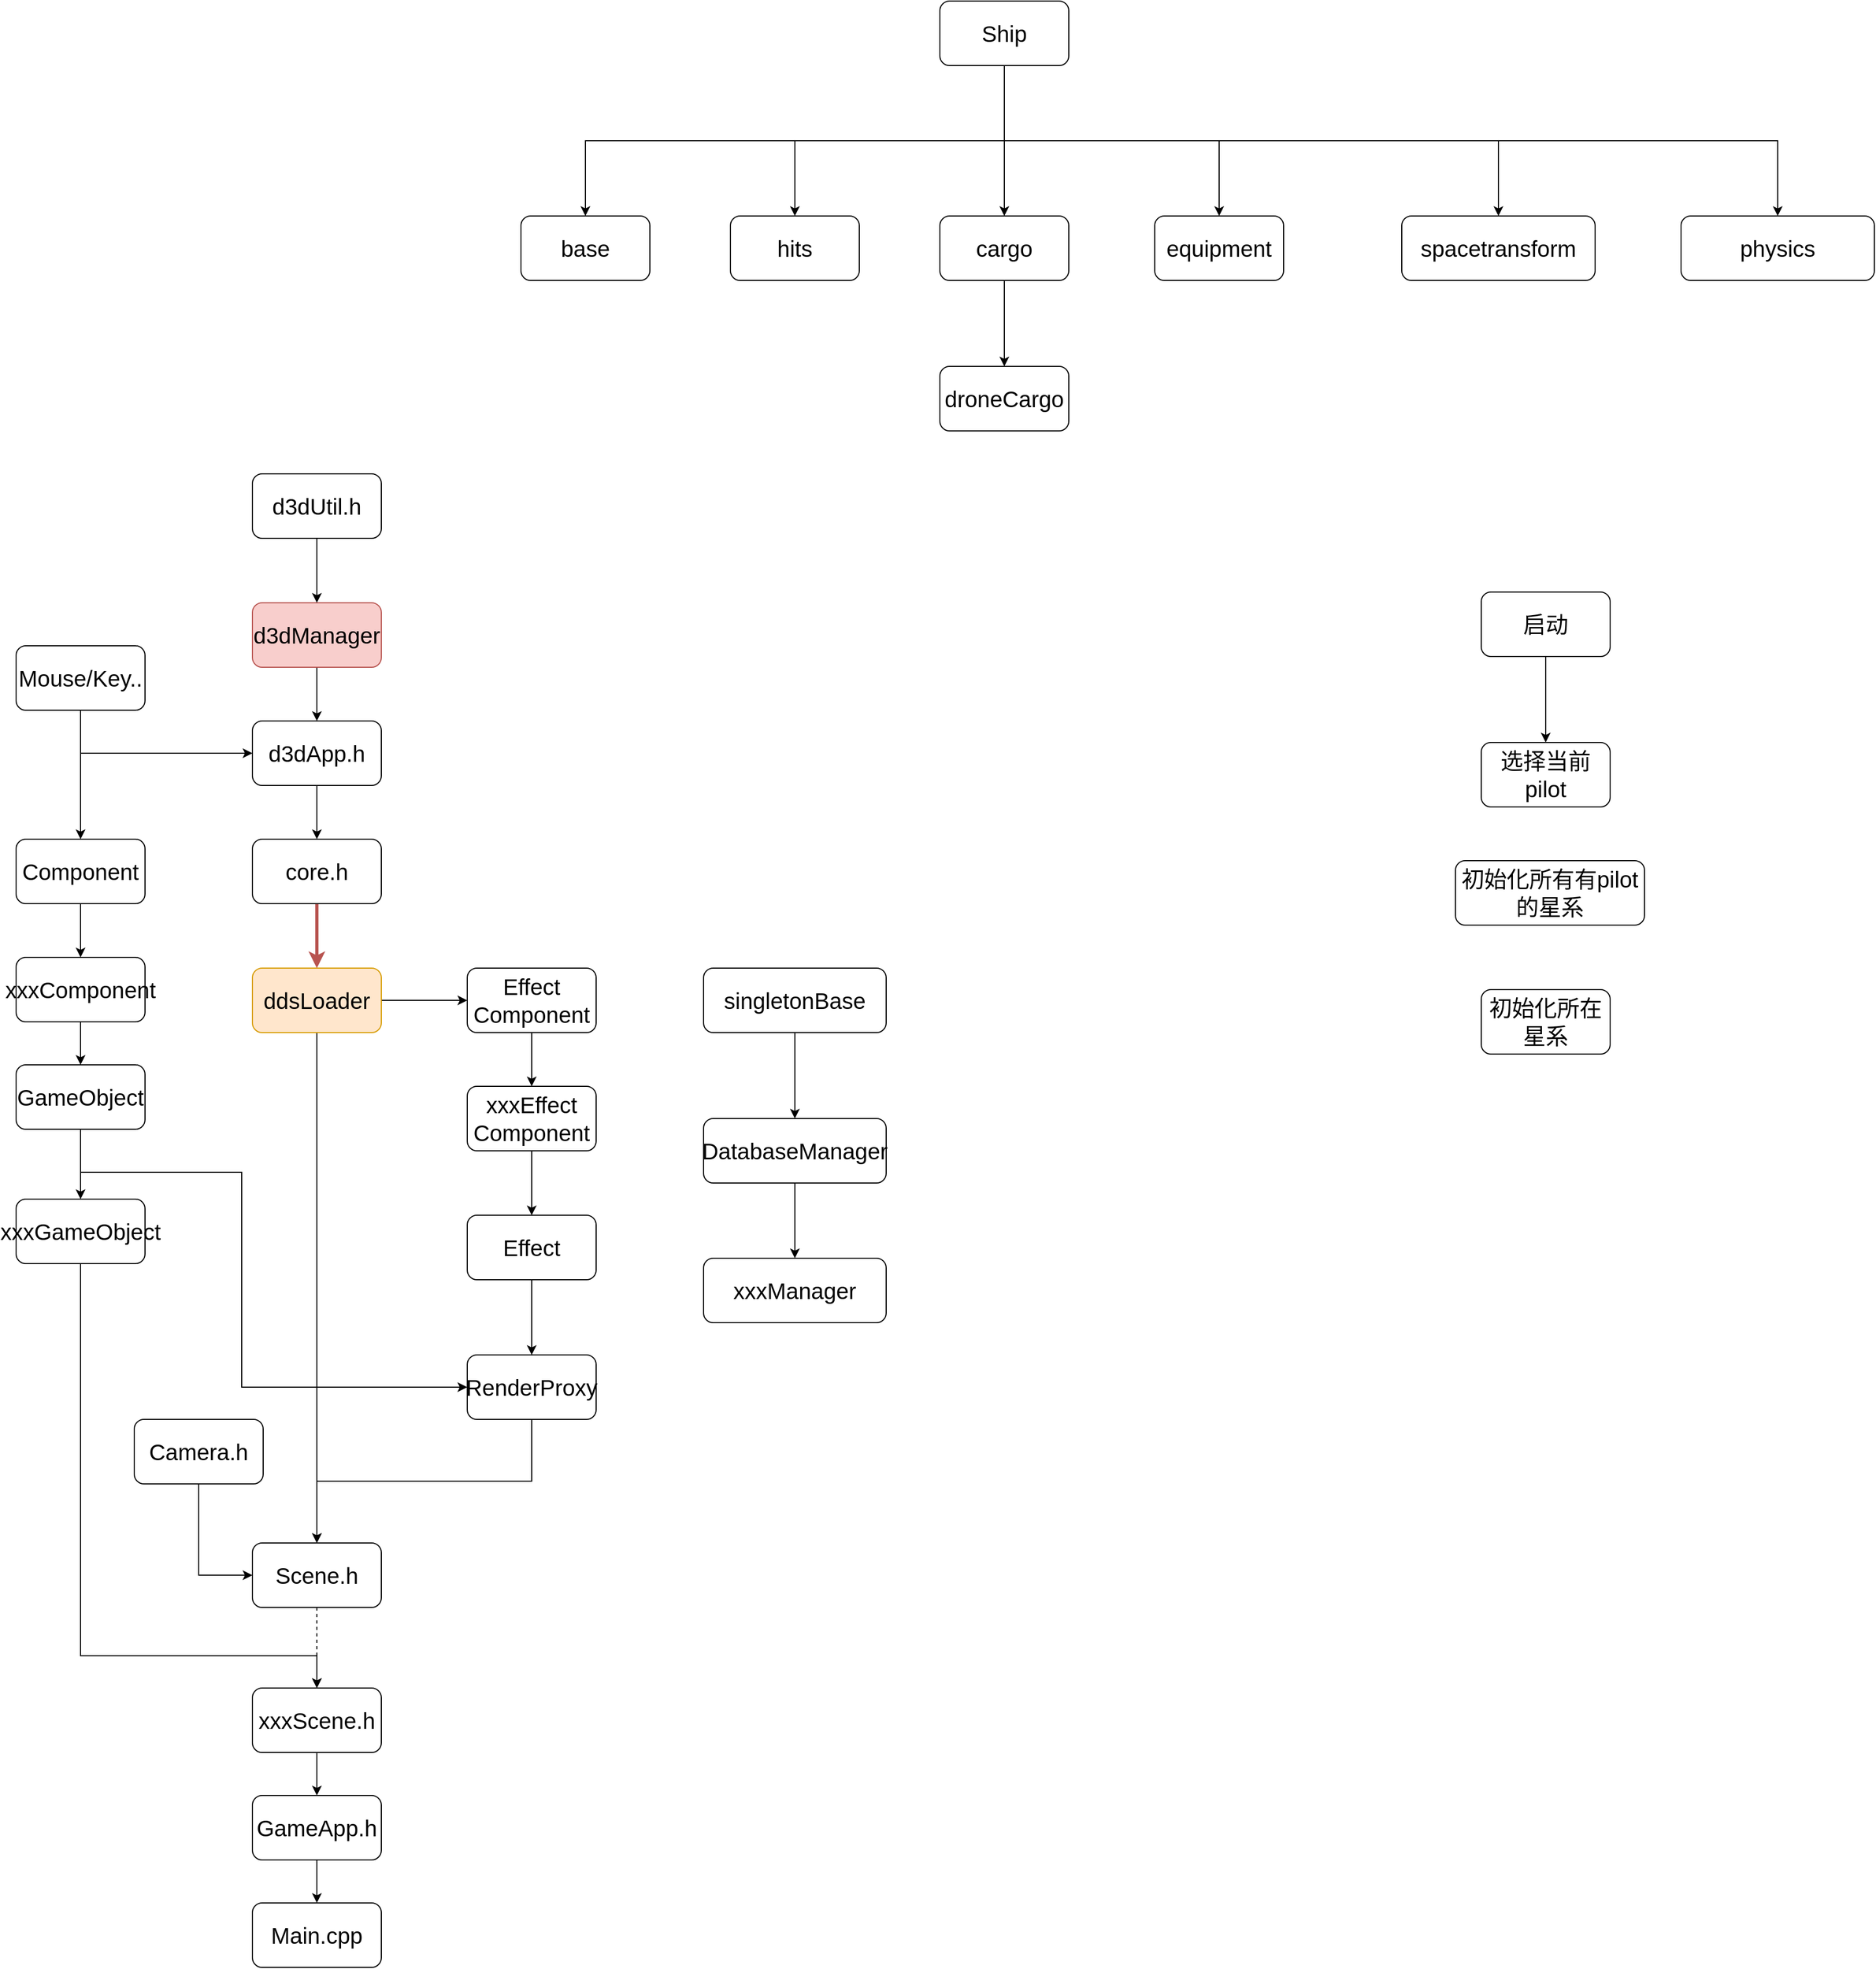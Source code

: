 <mxfile version="15.3.8" type="device"><diagram id="Hw721hgOxFPbkTsfWIz8" name="第 1 页"><mxGraphModel dx="1278" dy="2108" grid="1" gridSize="10" guides="1" tooltips="1" connect="1" arrows="1" fold="1" page="1" pageScale="1" pageWidth="827" pageHeight="1169" math="0" shadow="0"><root><mxCell id="0"/><mxCell id="1" parent="0"/><mxCell id="YnN9txYMTx_A9ZVFnRX4-1" value="&lt;font style=&quot;font-size: 21px&quot;&gt;Main.cpp&lt;/font&gt;" style="rounded=1;whiteSpace=wrap;html=1;" parent="1" vertex="1"><mxGeometry x="390" y="1250" width="120" height="60" as="geometry"/></mxCell><mxCell id="YnN9txYMTx_A9ZVFnRX4-3" style="edgeStyle=orthogonalEdgeStyle;rounded=0;orthogonalLoop=1;jettySize=auto;html=1;exitX=0.5;exitY=1;exitDx=0;exitDy=0;entryX=0.5;entryY=0;entryDx=0;entryDy=0;" parent="1" source="YnN9txYMTx_A9ZVFnRX4-2" target="YnN9txYMTx_A9ZVFnRX4-1" edge="1"><mxGeometry relative="1" as="geometry"/></mxCell><mxCell id="YnN9txYMTx_A9ZVFnRX4-2" value="&lt;font style=&quot;font-size: 21px&quot;&gt;GameApp.h&lt;br&gt;&lt;/font&gt;" style="rounded=1;whiteSpace=wrap;html=1;" parent="1" vertex="1"><mxGeometry x="390" y="1150" width="120" height="60" as="geometry"/></mxCell><mxCell id="YnN9txYMTx_A9ZVFnRX4-25" style="edgeStyle=orthogonalEdgeStyle;rounded=0;orthogonalLoop=1;jettySize=auto;html=1;exitX=0.5;exitY=1;exitDx=0;exitDy=0;entryX=0.5;entryY=0;entryDx=0;entryDy=0;strokeWidth=1;" parent="1" source="YnN9txYMTx_A9ZVFnRX4-5" target="YnN9txYMTx_A9ZVFnRX4-24" edge="1"><mxGeometry relative="1" as="geometry"/></mxCell><mxCell id="YnN9txYMTx_A9ZVFnRX4-5" value="&lt;font style=&quot;font-size: 21px&quot;&gt;d3dApp.h&lt;br&gt;&lt;/font&gt;" style="rounded=1;whiteSpace=wrap;html=1;" parent="1" vertex="1"><mxGeometry x="390" y="150" width="120" height="60" as="geometry"/></mxCell><mxCell id="YnN9txYMTx_A9ZVFnRX4-19" style="edgeStyle=orthogonalEdgeStyle;rounded=0;orthogonalLoop=1;jettySize=auto;html=1;exitX=0.5;exitY=1;exitDx=0;exitDy=0;entryX=0;entryY=0.5;entryDx=0;entryDy=0;strokeWidth=1;" parent="1" source="YnN9txYMTx_A9ZVFnRX4-7" target="YnN9txYMTx_A9ZVFnRX4-9" edge="1"><mxGeometry relative="1" as="geometry"/></mxCell><mxCell id="YnN9txYMTx_A9ZVFnRX4-7" value="&lt;font style=&quot;font-size: 21px&quot;&gt;Camera.h&lt;br&gt;&lt;/font&gt;" style="rounded=1;whiteSpace=wrap;html=1;" parent="1" vertex="1"><mxGeometry x="280" y="800" width="120" height="60" as="geometry"/></mxCell><mxCell id="YnN9txYMTx_A9ZVFnRX4-14" style="edgeStyle=orthogonalEdgeStyle;rounded=0;orthogonalLoop=1;jettySize=auto;html=1;exitX=0.5;exitY=1;exitDx=0;exitDy=0;strokeWidth=1;dashed=1;" parent="1" source="YnN9txYMTx_A9ZVFnRX4-9" target="YnN9txYMTx_A9ZVFnRX4-13" edge="1"><mxGeometry relative="1" as="geometry"/></mxCell><mxCell id="YnN9txYMTx_A9ZVFnRX4-9" value="&lt;font style=&quot;font-size: 21px&quot;&gt;Scene.h&lt;br&gt;&lt;/font&gt;" style="rounded=1;whiteSpace=wrap;html=1;" parent="1" vertex="1"><mxGeometry x="390" y="915" width="120" height="60" as="geometry"/></mxCell><mxCell id="YnN9txYMTx_A9ZVFnRX4-12" value="" style="edgeStyle=orthogonalEdgeStyle;rounded=0;orthogonalLoop=1;jettySize=auto;html=1;strokeWidth=1;" parent="1" source="YnN9txYMTx_A9ZVFnRX4-11" target="YnN9txYMTx_A9ZVFnRX4-5" edge="1"><mxGeometry relative="1" as="geometry"/></mxCell><mxCell id="YnN9txYMTx_A9ZVFnRX4-11" value="&lt;font style=&quot;font-size: 21px&quot;&gt;d3dManager&lt;br&gt;&lt;/font&gt;" style="rounded=1;whiteSpace=wrap;html=1;fillColor=#f8cecc;strokeColor=#b85450;" parent="1" vertex="1"><mxGeometry x="390" y="40" width="120" height="60" as="geometry"/></mxCell><mxCell id="YnN9txYMTx_A9ZVFnRX4-15" style="edgeStyle=orthogonalEdgeStyle;rounded=0;orthogonalLoop=1;jettySize=auto;html=1;exitX=0.5;exitY=1;exitDx=0;exitDy=0;strokeWidth=1;entryX=0.5;entryY=0;entryDx=0;entryDy=0;" parent="1" source="YnN9txYMTx_A9ZVFnRX4-13" target="YnN9txYMTx_A9ZVFnRX4-2" edge="1"><mxGeometry relative="1" as="geometry"><Array as="points"/><mxPoint x="360" y="1120" as="targetPoint"/></mxGeometry></mxCell><mxCell id="YnN9txYMTx_A9ZVFnRX4-13" value="&lt;font style=&quot;font-size: 21px&quot;&gt;xxxScene.h&lt;br&gt;&lt;/font&gt;" style="rounded=1;whiteSpace=wrap;html=1;" parent="1" vertex="1"><mxGeometry x="390" y="1050" width="120" height="60" as="geometry"/></mxCell><mxCell id="YnN9txYMTx_A9ZVFnRX4-17" style="edgeStyle=orthogonalEdgeStyle;rounded=0;orthogonalLoop=1;jettySize=auto;html=1;exitX=0.5;exitY=1;exitDx=0;exitDy=0;entryX=0;entryY=0.5;entryDx=0;entryDy=0;strokeWidth=1;" parent="1" source="YnN9txYMTx_A9ZVFnRX4-16" target="YnN9txYMTx_A9ZVFnRX4-5" edge="1"><mxGeometry relative="1" as="geometry"/></mxCell><mxCell id="YnN9txYMTx_A9ZVFnRX4-31" style="edgeStyle=orthogonalEdgeStyle;rounded=0;orthogonalLoop=1;jettySize=auto;html=1;exitX=0.5;exitY=1;exitDx=0;exitDy=0;entryX=0.5;entryY=0;entryDx=0;entryDy=0;strokeWidth=1;" parent="1" source="YnN9txYMTx_A9ZVFnRX4-16" target="YnN9txYMTx_A9ZVFnRX4-30" edge="1"><mxGeometry relative="1" as="geometry"/></mxCell><mxCell id="YnN9txYMTx_A9ZVFnRX4-16" value="&lt;font style=&quot;font-size: 21px&quot;&gt;Mouse/Key..&lt;br&gt;&lt;/font&gt;" style="rounded=1;whiteSpace=wrap;html=1;" parent="1" vertex="1"><mxGeometry x="170" y="80" width="120" height="60" as="geometry"/></mxCell><mxCell id="u9obsvB2XbYWiW2KHDWx-3" style="edgeStyle=orthogonalEdgeStyle;rounded=0;orthogonalLoop=1;jettySize=auto;html=1;exitX=1;exitY=0.5;exitDx=0;exitDy=0;" parent="1" source="YnN9txYMTx_A9ZVFnRX4-20" target="YnN9txYMTx_A9ZVFnRX4-52" edge="1"><mxGeometry relative="1" as="geometry"/></mxCell><mxCell id="u9obsvB2XbYWiW2KHDWx-5" style="edgeStyle=orthogonalEdgeStyle;rounded=0;orthogonalLoop=1;jettySize=auto;html=1;exitX=0.5;exitY=1;exitDx=0;exitDy=0;entryX=0.5;entryY=0;entryDx=0;entryDy=0;" parent="1" source="YnN9txYMTx_A9ZVFnRX4-20" target="YnN9txYMTx_A9ZVFnRX4-9" edge="1"><mxGeometry relative="1" as="geometry"/></mxCell><mxCell id="YnN9txYMTx_A9ZVFnRX4-20" value="&lt;font style=&quot;font-size: 21px&quot;&gt;ddsLoader&lt;br&gt;&lt;/font&gt;" style="rounded=1;whiteSpace=wrap;html=1;fillColor=#ffe6cc;strokeColor=#d79b00;" parent="1" vertex="1"><mxGeometry x="390" y="380" width="120" height="60" as="geometry"/></mxCell><mxCell id="lGh2CRuiXg9rvcIyBtxu-3" style="edgeStyle=orthogonalEdgeStyle;rounded=0;orthogonalLoop=1;jettySize=auto;html=1;exitX=0.5;exitY=1;exitDx=0;exitDy=0;fillColor=#f8cecc;strokeColor=#b85450;strokeWidth=3;entryX=0.5;entryY=0;entryDx=0;entryDy=0;" parent="1" source="YnN9txYMTx_A9ZVFnRX4-24" target="YnN9txYMTx_A9ZVFnRX4-20" edge="1"><mxGeometry relative="1" as="geometry"><mxPoint x="740" y="230" as="targetPoint"/></mxGeometry></mxCell><mxCell id="YnN9txYMTx_A9ZVFnRX4-24" value="&lt;font style=&quot;font-size: 21px&quot;&gt;core.h&lt;br&gt;&lt;/font&gt;" style="rounded=1;whiteSpace=wrap;html=1;" parent="1" vertex="1"><mxGeometry x="390" y="260" width="120" height="60" as="geometry"/></mxCell><mxCell id="YnN9txYMTx_A9ZVFnRX4-27" style="edgeStyle=orthogonalEdgeStyle;rounded=0;orthogonalLoop=1;jettySize=auto;html=1;exitX=0.5;exitY=1;exitDx=0;exitDy=0;strokeWidth=1;" parent="1" source="YnN9txYMTx_A9ZVFnRX4-26" edge="1"><mxGeometry relative="1" as="geometry"><mxPoint x="450" y="40" as="targetPoint"/></mxGeometry></mxCell><mxCell id="YnN9txYMTx_A9ZVFnRX4-26" value="&lt;font style=&quot;font-size: 21px&quot;&gt;d3dUtil.h&lt;br&gt;&lt;/font&gt;" style="rounded=1;whiteSpace=wrap;html=1;" parent="1" vertex="1"><mxGeometry x="390" y="-80" width="120" height="60" as="geometry"/></mxCell><mxCell id="YnN9txYMTx_A9ZVFnRX4-33" style="edgeStyle=orthogonalEdgeStyle;rounded=0;orthogonalLoop=1;jettySize=auto;html=1;exitX=0.5;exitY=1;exitDx=0;exitDy=0;strokeWidth=1;" parent="1" source="YnN9txYMTx_A9ZVFnRX4-30" target="YnN9txYMTx_A9ZVFnRX4-32" edge="1"><mxGeometry relative="1" as="geometry"/></mxCell><mxCell id="YnN9txYMTx_A9ZVFnRX4-30" value="&lt;font style=&quot;font-size: 21px&quot;&gt;Component&lt;br&gt;&lt;/font&gt;" style="rounded=1;whiteSpace=wrap;html=1;" parent="1" vertex="1"><mxGeometry x="170" y="260" width="120" height="60" as="geometry"/></mxCell><mxCell id="YnN9txYMTx_A9ZVFnRX4-36" style="edgeStyle=orthogonalEdgeStyle;rounded=0;orthogonalLoop=1;jettySize=auto;html=1;exitX=0.5;exitY=1;exitDx=0;exitDy=0;entryX=0.5;entryY=0;entryDx=0;entryDy=0;strokeWidth=1;" parent="1" source="YnN9txYMTx_A9ZVFnRX4-32" target="YnN9txYMTx_A9ZVFnRX4-34" edge="1"><mxGeometry relative="1" as="geometry"/></mxCell><mxCell id="YnN9txYMTx_A9ZVFnRX4-32" value="&lt;font style=&quot;font-size: 21px&quot;&gt;xxxComponent&lt;br&gt;&lt;/font&gt;" style="rounded=1;whiteSpace=wrap;html=1;" parent="1" vertex="1"><mxGeometry x="170" y="370" width="120" height="60" as="geometry"/></mxCell><mxCell id="YnN9txYMTx_A9ZVFnRX4-38" style="edgeStyle=orthogonalEdgeStyle;rounded=0;orthogonalLoop=1;jettySize=auto;html=1;exitX=0.5;exitY=1;exitDx=0;exitDy=0;entryX=0.5;entryY=0;entryDx=0;entryDy=0;strokeWidth=1;" parent="1" source="YnN9txYMTx_A9ZVFnRX4-34" target="YnN9txYMTx_A9ZVFnRX4-37" edge="1"><mxGeometry relative="1" as="geometry"/></mxCell><mxCell id="YnN9txYMTx_A9ZVFnRX4-51" style="edgeStyle=orthogonalEdgeStyle;rounded=0;orthogonalLoop=1;jettySize=auto;html=1;exitX=0.5;exitY=1;exitDx=0;exitDy=0;entryX=0;entryY=0.5;entryDx=0;entryDy=0;strokeWidth=1;" parent="1" source="YnN9txYMTx_A9ZVFnRX4-34" target="YnN9txYMTx_A9ZVFnRX4-47" edge="1"><mxGeometry relative="1" as="geometry"><Array as="points"><mxPoint x="230" y="570"/><mxPoint x="380" y="570"/><mxPoint x="380" y="770"/></Array></mxGeometry></mxCell><mxCell id="YnN9txYMTx_A9ZVFnRX4-34" value="&lt;font style=&quot;font-size: 21px&quot;&gt;GameObject&lt;br&gt;&lt;/font&gt;" style="rounded=1;whiteSpace=wrap;html=1;" parent="1" vertex="1"><mxGeometry x="170" y="470" width="120" height="60" as="geometry"/></mxCell><mxCell id="YnN9txYMTx_A9ZVFnRX4-39" style="edgeStyle=orthogonalEdgeStyle;rounded=0;orthogonalLoop=1;jettySize=auto;html=1;exitX=0.5;exitY=1;exitDx=0;exitDy=0;strokeWidth=1;entryX=0.5;entryY=0;entryDx=0;entryDy=0;" parent="1" source="YnN9txYMTx_A9ZVFnRX4-37" target="YnN9txYMTx_A9ZVFnRX4-13" edge="1"><mxGeometry relative="1" as="geometry"><mxPoint x="640" y="960" as="targetPoint"/><Array as="points"><mxPoint x="230" y="1020"/><mxPoint x="450" y="1020"/></Array></mxGeometry></mxCell><mxCell id="YnN9txYMTx_A9ZVFnRX4-37" value="&lt;font style=&quot;font-size: 21px&quot;&gt;xxxGameObject&lt;br&gt;&lt;/font&gt;" style="rounded=1;whiteSpace=wrap;html=1;" parent="1" vertex="1"><mxGeometry x="170" y="595" width="120" height="60" as="geometry"/></mxCell><mxCell id="YnN9txYMTx_A9ZVFnRX4-44" value="" style="edgeStyle=orthogonalEdgeStyle;rounded=0;orthogonalLoop=1;jettySize=auto;html=1;strokeWidth=1;" parent="1" source="YnN9txYMTx_A9ZVFnRX4-40" target="YnN9txYMTx_A9ZVFnRX4-43" edge="1"><mxGeometry relative="1" as="geometry"/></mxCell><mxCell id="YnN9txYMTx_A9ZVFnRX4-40" value="&lt;font style=&quot;font-size: 21px&quot;&gt;DatabaseManager&lt;/font&gt;" style="rounded=1;whiteSpace=wrap;html=1;" parent="1" vertex="1"><mxGeometry x="810" y="520" width="170" height="60" as="geometry"/></mxCell><mxCell id="YnN9txYMTx_A9ZVFnRX4-41" style="edgeStyle=orthogonalEdgeStyle;rounded=0;orthogonalLoop=1;jettySize=auto;html=1;exitX=0.5;exitY=1;exitDx=0;exitDy=0;entryX=0.5;entryY=0;entryDx=0;entryDy=0;" parent="1" source="YnN9txYMTx_A9ZVFnRX4-42" target="YnN9txYMTx_A9ZVFnRX4-40" edge="1"><mxGeometry relative="1" as="geometry"/></mxCell><mxCell id="YnN9txYMTx_A9ZVFnRX4-42" value="&lt;font style=&quot;font-size: 21px&quot;&gt;singletonBase&lt;br&gt;&lt;/font&gt;" style="rounded=1;whiteSpace=wrap;html=1;" parent="1" vertex="1"><mxGeometry x="810" y="380" width="170" height="60" as="geometry"/></mxCell><mxCell id="YnN9txYMTx_A9ZVFnRX4-43" value="&lt;span style=&quot;font-size: 21px&quot;&gt;xxxManager&lt;/span&gt;" style="rounded=1;whiteSpace=wrap;html=1;" parent="1" vertex="1"><mxGeometry x="810" y="650" width="170" height="60" as="geometry"/></mxCell><mxCell id="YnN9txYMTx_A9ZVFnRX4-50" value="" style="edgeStyle=orthogonalEdgeStyle;rounded=0;orthogonalLoop=1;jettySize=auto;html=1;strokeWidth=1;" parent="1" source="YnN9txYMTx_A9ZVFnRX4-45" target="YnN9txYMTx_A9ZVFnRX4-47" edge="1"><mxGeometry relative="1" as="geometry"/></mxCell><mxCell id="YnN9txYMTx_A9ZVFnRX4-45" value="&lt;font style=&quot;font-size: 21px&quot;&gt;Effect&lt;br&gt;&lt;/font&gt;" style="rounded=1;whiteSpace=wrap;html=1;" parent="1" vertex="1"><mxGeometry x="590" y="610" width="120" height="60" as="geometry"/></mxCell><mxCell id="UX9jRyjilkTLklTMvNNZ-2" style="edgeStyle=orthogonalEdgeStyle;rounded=0;orthogonalLoop=1;jettySize=auto;html=1;exitX=0.5;exitY=1;exitDx=0;exitDy=0;entryX=0.5;entryY=0;entryDx=0;entryDy=0;" parent="1" source="YnN9txYMTx_A9ZVFnRX4-47" target="YnN9txYMTx_A9ZVFnRX4-9" edge="1"><mxGeometry relative="1" as="geometry"/></mxCell><mxCell id="YnN9txYMTx_A9ZVFnRX4-47" value="&lt;font style=&quot;font-size: 21px&quot;&gt;RenderProxy&lt;br&gt;&lt;/font&gt;" style="rounded=1;whiteSpace=wrap;html=1;" parent="1" vertex="1"><mxGeometry x="590" y="740" width="120" height="60" as="geometry"/></mxCell><mxCell id="YnN9txYMTx_A9ZVFnRX4-55" style="edgeStyle=orthogonalEdgeStyle;rounded=0;orthogonalLoop=1;jettySize=auto;html=1;exitX=0.5;exitY=1;exitDx=0;exitDy=0;strokeWidth=1;" parent="1" source="YnN9txYMTx_A9ZVFnRX4-52" target="YnN9txYMTx_A9ZVFnRX4-54" edge="1"><mxGeometry relative="1" as="geometry"/></mxCell><mxCell id="YnN9txYMTx_A9ZVFnRX4-52" value="&lt;font style=&quot;font-size: 21px&quot;&gt;Effect&lt;br&gt;Component&lt;br&gt;&lt;/font&gt;" style="rounded=1;whiteSpace=wrap;html=1;" parent="1" vertex="1"><mxGeometry x="590" y="380" width="120" height="60" as="geometry"/></mxCell><mxCell id="YnN9txYMTx_A9ZVFnRX4-56" style="edgeStyle=orthogonalEdgeStyle;rounded=0;orthogonalLoop=1;jettySize=auto;html=1;exitX=0.5;exitY=1;exitDx=0;exitDy=0;entryX=0.5;entryY=0;entryDx=0;entryDy=0;strokeWidth=1;" parent="1" source="YnN9txYMTx_A9ZVFnRX4-54" target="YnN9txYMTx_A9ZVFnRX4-45" edge="1"><mxGeometry relative="1" as="geometry"/></mxCell><mxCell id="YnN9txYMTx_A9ZVFnRX4-54" value="&lt;font style=&quot;font-size: 21px&quot;&gt;xxxEffect&lt;br&gt;Component&lt;br&gt;&lt;/font&gt;" style="rounded=1;whiteSpace=wrap;html=1;" parent="1" vertex="1"><mxGeometry x="590" y="490" width="120" height="60" as="geometry"/></mxCell><mxCell id="IxntgBla7TAyRkQZS9vK-2" value="&lt;font style=&quot;font-size: 21px&quot;&gt;hits&lt;br&gt;&lt;/font&gt;" style="rounded=1;whiteSpace=wrap;html=1;" parent="1" vertex="1"><mxGeometry x="835" y="-320" width="120" height="60" as="geometry"/></mxCell><mxCell id="IxntgBla7TAyRkQZS9vK-11" value="" style="edgeStyle=orthogonalEdgeStyle;rounded=0;orthogonalLoop=1;jettySize=auto;html=1;" parent="1" source="IxntgBla7TAyRkQZS9vK-3" target="IxntgBla7TAyRkQZS9vK-6" edge="1"><mxGeometry relative="1" as="geometry"/></mxCell><mxCell id="IxntgBla7TAyRkQZS9vK-3" value="&lt;font style=&quot;font-size: 21px&quot;&gt;cargo&lt;br&gt;&lt;/font&gt;" style="rounded=1;whiteSpace=wrap;html=1;" parent="1" vertex="1"><mxGeometry x="1030" y="-320" width="120" height="60" as="geometry"/></mxCell><mxCell id="IxntgBla7TAyRkQZS9vK-4" value="&lt;font style=&quot;font-size: 21px&quot;&gt;equipment&lt;br&gt;&lt;/font&gt;" style="rounded=1;whiteSpace=wrap;html=1;" parent="1" vertex="1"><mxGeometry x="1230" y="-320" width="120" height="60" as="geometry"/></mxCell><mxCell id="IxntgBla7TAyRkQZS9vK-6" value="&lt;font style=&quot;font-size: 21px&quot;&gt;droneCargo&lt;br&gt;&lt;/font&gt;" style="rounded=1;whiteSpace=wrap;html=1;" parent="1" vertex="1"><mxGeometry x="1030" y="-180" width="120" height="60" as="geometry"/></mxCell><mxCell id="IxntgBla7TAyRkQZS9vK-8" value="&lt;font style=&quot;font-size: 21px&quot;&gt;base&lt;br&gt;&lt;/font&gt;" style="rounded=1;whiteSpace=wrap;html=1;" parent="1" vertex="1"><mxGeometry x="640" y="-320" width="120" height="60" as="geometry"/></mxCell><mxCell id="IxntgBla7TAyRkQZS9vK-10" value="&lt;font style=&quot;font-size: 21px&quot;&gt;spacetransform&lt;br&gt;&lt;/font&gt;" style="rounded=1;whiteSpace=wrap;html=1;" parent="1" vertex="1"><mxGeometry x="1460" y="-320" width="180" height="60" as="geometry"/></mxCell><mxCell id="IxntgBla7TAyRkQZS9vK-13" style="edgeStyle=orthogonalEdgeStyle;rounded=0;orthogonalLoop=1;jettySize=auto;html=1;exitX=0.5;exitY=1;exitDx=0;exitDy=0;entryX=0.5;entryY=0;entryDx=0;entryDy=0;" parent="1" source="IxntgBla7TAyRkQZS9vK-12" target="IxntgBla7TAyRkQZS9vK-8" edge="1"><mxGeometry relative="1" as="geometry"/></mxCell><mxCell id="IxntgBla7TAyRkQZS9vK-14" style="edgeStyle=orthogonalEdgeStyle;rounded=0;orthogonalLoop=1;jettySize=auto;html=1;exitX=0.5;exitY=1;exitDx=0;exitDy=0;" parent="1" source="IxntgBla7TAyRkQZS9vK-12" target="IxntgBla7TAyRkQZS9vK-2" edge="1"><mxGeometry relative="1" as="geometry"/></mxCell><mxCell id="IxntgBla7TAyRkQZS9vK-15" style="edgeStyle=orthogonalEdgeStyle;rounded=0;orthogonalLoop=1;jettySize=auto;html=1;exitX=0.5;exitY=1;exitDx=0;exitDy=0;entryX=0.5;entryY=0;entryDx=0;entryDy=0;" parent="1" source="IxntgBla7TAyRkQZS9vK-12" target="IxntgBla7TAyRkQZS9vK-3" edge="1"><mxGeometry relative="1" as="geometry"/></mxCell><mxCell id="IxntgBla7TAyRkQZS9vK-16" style="edgeStyle=orthogonalEdgeStyle;rounded=0;orthogonalLoop=1;jettySize=auto;html=1;exitX=0.5;exitY=1;exitDx=0;exitDy=0;" parent="1" source="IxntgBla7TAyRkQZS9vK-12" target="IxntgBla7TAyRkQZS9vK-4" edge="1"><mxGeometry relative="1" as="geometry"/></mxCell><mxCell id="IxntgBla7TAyRkQZS9vK-17" style="edgeStyle=orthogonalEdgeStyle;rounded=0;orthogonalLoop=1;jettySize=auto;html=1;exitX=0.5;exitY=1;exitDx=0;exitDy=0;entryX=0.5;entryY=0;entryDx=0;entryDy=0;" parent="1" source="IxntgBla7TAyRkQZS9vK-12" target="IxntgBla7TAyRkQZS9vK-10" edge="1"><mxGeometry relative="1" as="geometry"/></mxCell><mxCell id="IxntgBla7TAyRkQZS9vK-19" style="edgeStyle=orthogonalEdgeStyle;rounded=0;orthogonalLoop=1;jettySize=auto;html=1;exitX=0.5;exitY=1;exitDx=0;exitDy=0;entryX=0.5;entryY=0;entryDx=0;entryDy=0;" parent="1" source="IxntgBla7TAyRkQZS9vK-12" target="IxntgBla7TAyRkQZS9vK-18" edge="1"><mxGeometry relative="1" as="geometry"/></mxCell><mxCell id="IxntgBla7TAyRkQZS9vK-12" value="&lt;font style=&quot;font-size: 21px&quot;&gt;Ship&lt;br&gt;&lt;/font&gt;" style="rounded=1;whiteSpace=wrap;html=1;" parent="1" vertex="1"><mxGeometry x="1030" y="-520" width="120" height="60" as="geometry"/></mxCell><mxCell id="IxntgBla7TAyRkQZS9vK-18" value="&lt;font style=&quot;font-size: 21px&quot;&gt;physics&lt;br&gt;&lt;/font&gt;" style="rounded=1;whiteSpace=wrap;html=1;" parent="1" vertex="1"><mxGeometry x="1720" y="-320" width="180" height="60" as="geometry"/></mxCell><mxCell id="oIZZGnp2AhgEnJja6L3y-3" value="" style="edgeStyle=orthogonalEdgeStyle;rounded=0;orthogonalLoop=1;jettySize=auto;html=1;" edge="1" parent="1" source="oIZZGnp2AhgEnJja6L3y-1" target="oIZZGnp2AhgEnJja6L3y-2"><mxGeometry relative="1" as="geometry"/></mxCell><mxCell id="oIZZGnp2AhgEnJja6L3y-1" value="&lt;font style=&quot;font-size: 21px&quot;&gt;启动&lt;br&gt;&lt;/font&gt;" style="rounded=1;whiteSpace=wrap;html=1;" vertex="1" parent="1"><mxGeometry x="1534" y="30" width="120" height="60" as="geometry"/></mxCell><mxCell id="oIZZGnp2AhgEnJja6L3y-2" value="&lt;font style=&quot;font-size: 21px&quot;&gt;选择当前pilot&lt;br&gt;&lt;/font&gt;" style="rounded=1;whiteSpace=wrap;html=1;" vertex="1" parent="1"><mxGeometry x="1534" y="170" width="120" height="60" as="geometry"/></mxCell><mxCell id="oIZZGnp2AhgEnJja6L3y-4" value="&lt;font style=&quot;font-size: 21px&quot;&gt;初始化所有有pilot的星系&lt;br&gt;&lt;/font&gt;" style="rounded=1;whiteSpace=wrap;html=1;" vertex="1" parent="1"><mxGeometry x="1510" y="280" width="176" height="60" as="geometry"/></mxCell><mxCell id="oIZZGnp2AhgEnJja6L3y-5" value="&lt;font style=&quot;font-size: 21px&quot;&gt;初始化所在星系&lt;br&gt;&lt;/font&gt;" style="rounded=1;whiteSpace=wrap;html=1;" vertex="1" parent="1"><mxGeometry x="1534" y="400" width="120" height="60" as="geometry"/></mxCell></root></mxGraphModel></diagram></mxfile>